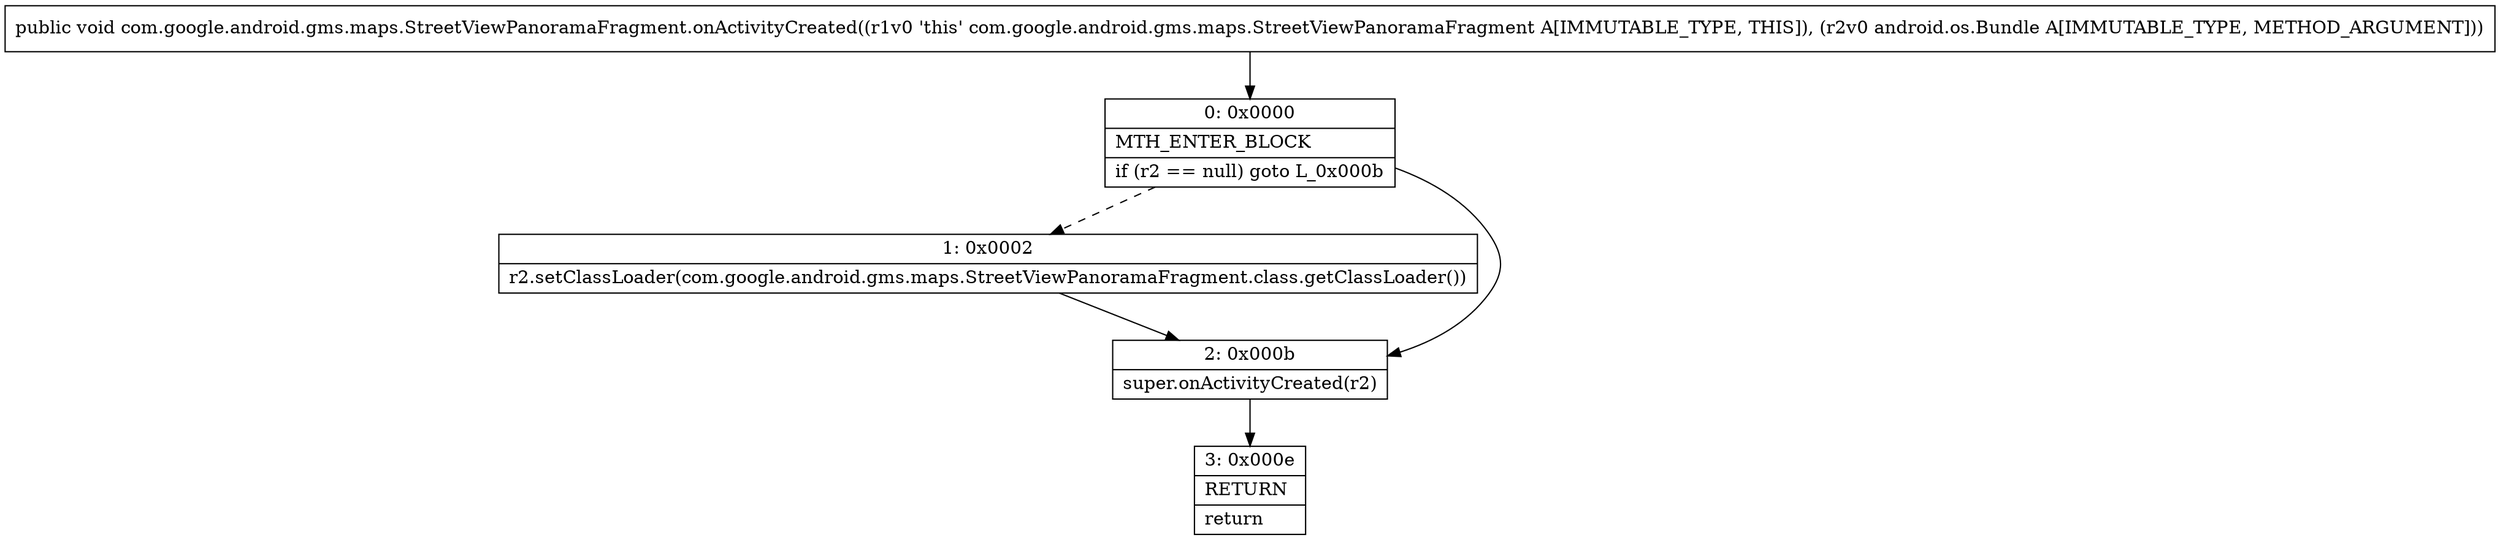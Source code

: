 digraph "CFG forcom.google.android.gms.maps.StreetViewPanoramaFragment.onActivityCreated(Landroid\/os\/Bundle;)V" {
Node_0 [shape=record,label="{0\:\ 0x0000|MTH_ENTER_BLOCK\l|if (r2 == null) goto L_0x000b\l}"];
Node_1 [shape=record,label="{1\:\ 0x0002|r2.setClassLoader(com.google.android.gms.maps.StreetViewPanoramaFragment.class.getClassLoader())\l}"];
Node_2 [shape=record,label="{2\:\ 0x000b|super.onActivityCreated(r2)\l}"];
Node_3 [shape=record,label="{3\:\ 0x000e|RETURN\l|return\l}"];
MethodNode[shape=record,label="{public void com.google.android.gms.maps.StreetViewPanoramaFragment.onActivityCreated((r1v0 'this' com.google.android.gms.maps.StreetViewPanoramaFragment A[IMMUTABLE_TYPE, THIS]), (r2v0 android.os.Bundle A[IMMUTABLE_TYPE, METHOD_ARGUMENT])) }"];
MethodNode -> Node_0;
Node_0 -> Node_1[style=dashed];
Node_0 -> Node_2;
Node_1 -> Node_2;
Node_2 -> Node_3;
}

